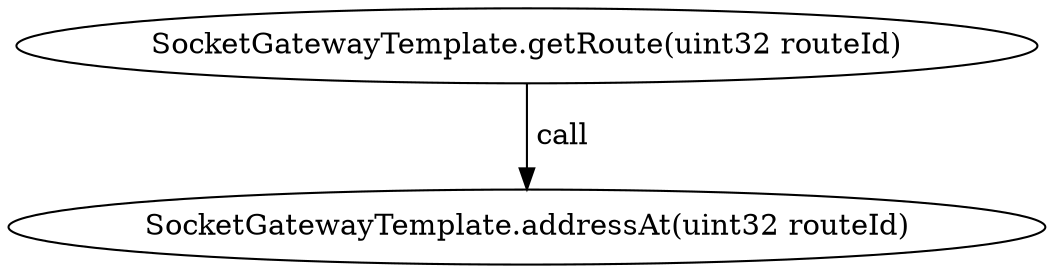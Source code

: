 digraph "" {
	graph [bb="0,0,421.07,124.8"];
	node [label="\N"];
	"SocketGatewayTemplate.getRoute(uint32 routeId)"	 [height=0.5,
		pos="210.54,106.8",
		width=5.7442];
	"SocketGatewayTemplate.addressAt(uint32 routeId)"	 [height=0.5,
		pos="210.54,18",
		width=5.8483];
	"SocketGatewayTemplate.getRoute(uint32 routeId)" -> "SocketGatewayTemplate.addressAt(uint32 routeId)" [key=call,
	label=" call",
	lp="222.39,62.4",
	pos="e,210.54,36.072 210.54,88.401 210.54,76.295 210.54,60.208 210.54,46.467"];
}

